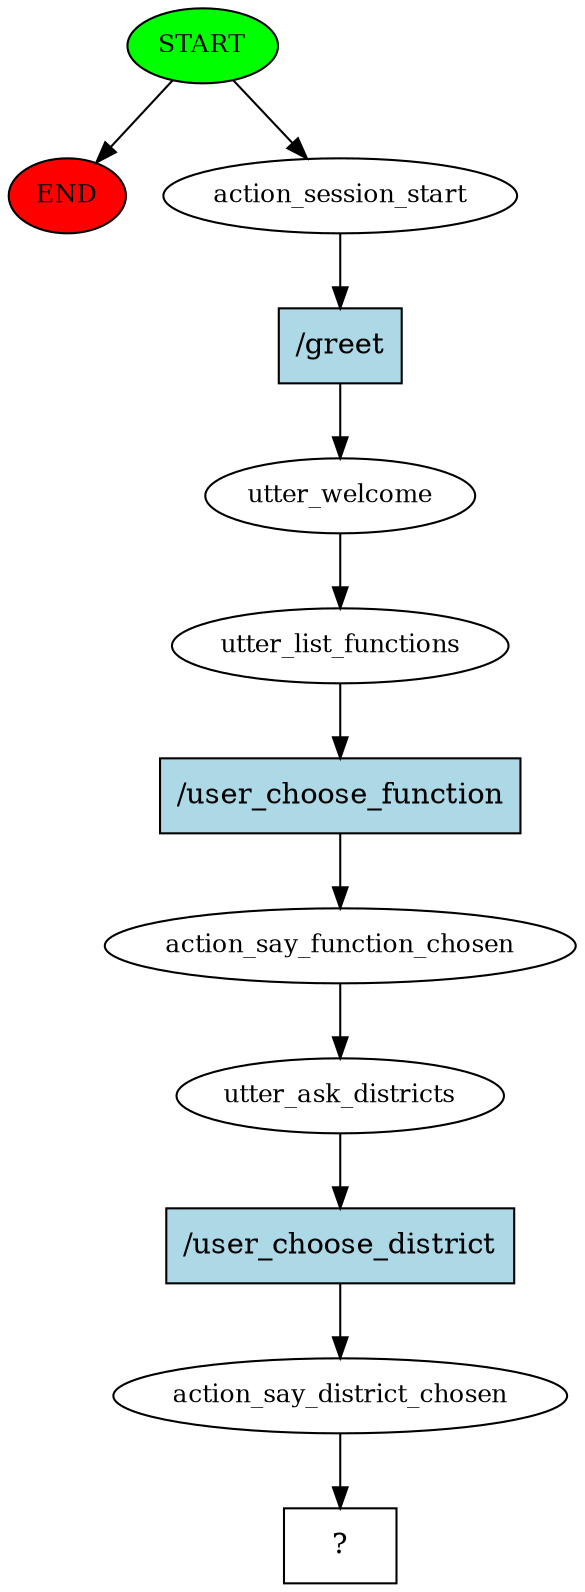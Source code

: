 digraph  {
0 [class="start active", fillcolor=green, fontsize=12, label=START, style=filled];
"-1" [class=end, fillcolor=red, fontsize=12, label=END, style=filled];
1 [class=active, fontsize=12, label=action_session_start];
2 [class=active, fontsize=12, label=utter_welcome];
3 [class=active, fontsize=12, label=utter_list_functions];
4 [class=active, fontsize=12, label=action_say_function_chosen];
5 [class=active, fontsize=12, label=utter_ask_districts];
6 [class=active, fontsize=12, label=action_say_district_chosen];
7 [class="intent dashed active", label="  ?  ", shape=rect];
8 [class="intent active", fillcolor=lightblue, label="/greet", shape=rect, style=filled];
9 [class="intent active", fillcolor=lightblue, label="/user_choose_function", shape=rect, style=filled];
10 [class="intent active", fillcolor=lightblue, label="/user_choose_district", shape=rect, style=filled];
0 -> "-1"  [class="", key=NONE, label=""];
0 -> 1  [class=active, key=NONE, label=""];
1 -> 8  [class=active, key=0];
2 -> 3  [class=active, key=NONE, label=""];
3 -> 9  [class=active, key=0];
4 -> 5  [class=active, key=NONE, label=""];
5 -> 10  [class=active, key=0];
6 -> 7  [class=active, key=NONE, label=""];
8 -> 2  [class=active, key=0];
9 -> 4  [class=active, key=0];
10 -> 6  [class=active, key=0];
}
